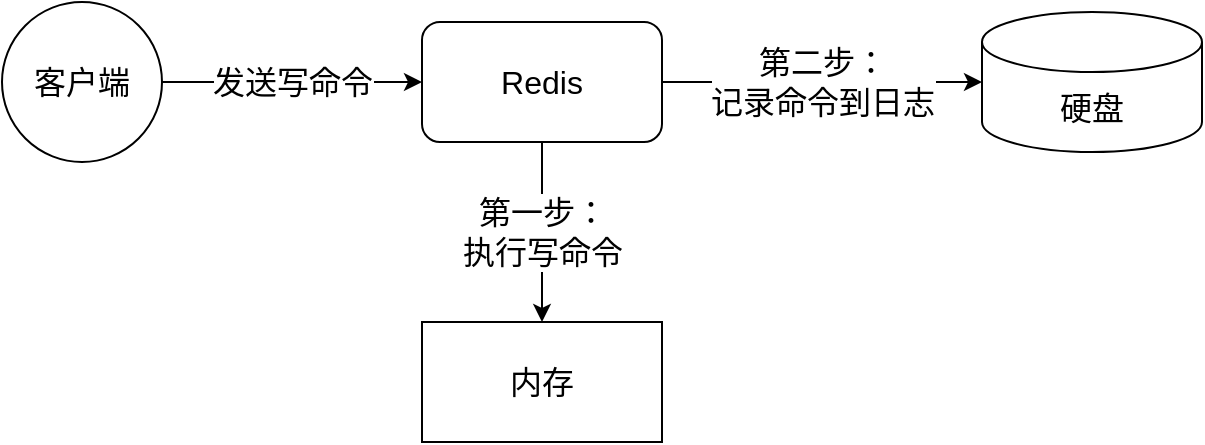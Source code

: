 <mxfile version="14.6.11" type="github">
  <diagram id="EgMsudFtV4niVU-k6e15" name="第 1 页">
    <mxGraphModel dx="946" dy="558" grid="1" gridSize="10" guides="1" tooltips="1" connect="1" arrows="1" fold="1" page="1" pageScale="1" pageWidth="827" pageHeight="1169" math="0" shadow="0">
      <root>
        <mxCell id="0" />
        <mxCell id="1" parent="0" />
        <mxCell id="l94Sj3DQFPUhyfKy8eer-7" value="第一步：&lt;br&gt;执行写命令" style="edgeStyle=orthogonalEdgeStyle;rounded=0;orthogonalLoop=1;jettySize=auto;html=1;fontSize=16;" edge="1" parent="1" source="l94Sj3DQFPUhyfKy8eer-1" target="l94Sj3DQFPUhyfKy8eer-6">
          <mxGeometry relative="1" as="geometry" />
        </mxCell>
        <mxCell id="l94Sj3DQFPUhyfKy8eer-10" value="第二步：&lt;br&gt;记录命令到日志" style="edgeStyle=orthogonalEdgeStyle;rounded=0;orthogonalLoop=1;jettySize=auto;html=1;fontSize=16;" edge="1" parent="1" source="l94Sj3DQFPUhyfKy8eer-1" target="l94Sj3DQFPUhyfKy8eer-9">
          <mxGeometry relative="1" as="geometry" />
        </mxCell>
        <mxCell id="l94Sj3DQFPUhyfKy8eer-1" value="Redis" style="rounded=1;whiteSpace=wrap;html=1;fontSize=16;" vertex="1" parent="1">
          <mxGeometry x="330" y="130" width="120" height="60" as="geometry" />
        </mxCell>
        <mxCell id="l94Sj3DQFPUhyfKy8eer-3" value="发送写命令" style="edgeStyle=orthogonalEdgeStyle;rounded=0;orthogonalLoop=1;jettySize=auto;html=1;fontSize=16;" edge="1" parent="1" source="l94Sj3DQFPUhyfKy8eer-2" target="l94Sj3DQFPUhyfKy8eer-1">
          <mxGeometry relative="1" as="geometry" />
        </mxCell>
        <mxCell id="l94Sj3DQFPUhyfKy8eer-2" value="客户端" style="ellipse;whiteSpace=wrap;html=1;aspect=fixed;fontSize=16;" vertex="1" parent="1">
          <mxGeometry x="120" y="120" width="80" height="80" as="geometry" />
        </mxCell>
        <mxCell id="l94Sj3DQFPUhyfKy8eer-6" value="内存" style="rounded=0;whiteSpace=wrap;html=1;fontSize=16;" vertex="1" parent="1">
          <mxGeometry x="330" y="280" width="120" height="60" as="geometry" />
        </mxCell>
        <mxCell id="l94Sj3DQFPUhyfKy8eer-9" value="硬盘" style="shape=cylinder3;whiteSpace=wrap;html=1;boundedLbl=1;backgroundOutline=1;size=15;fontSize=16;" vertex="1" parent="1">
          <mxGeometry x="610" y="125" width="110" height="70" as="geometry" />
        </mxCell>
      </root>
    </mxGraphModel>
  </diagram>
</mxfile>
